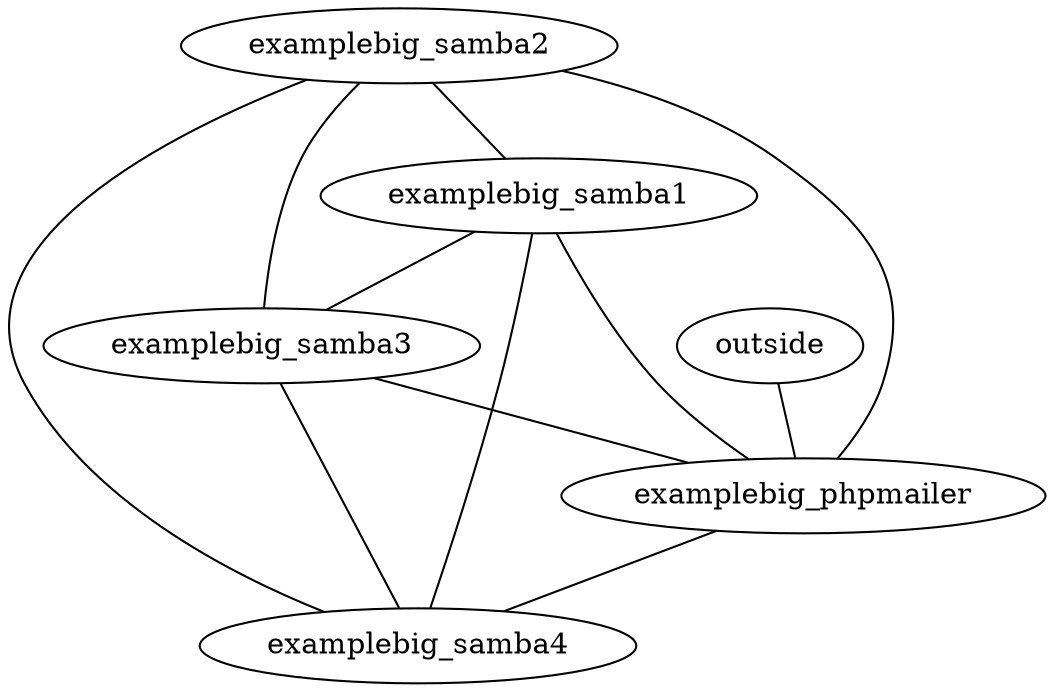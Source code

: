 // Topology Graph
graph {
	examplebig_samba2
	outside
	examplebig_samba1
	examplebig_samba3
	examplebig_phpmailer
	examplebig_samba4
	examplebig_samba2 -- examplebig_samba3 [contstraint=false]
	examplebig_phpmailer -- examplebig_samba4 [contstraint=false]
	examplebig_samba3 -- examplebig_phpmailer [contstraint=false]
	examplebig_samba1 -- examplebig_phpmailer [contstraint=false]
	examplebig_samba1 -- examplebig_samba3 [contstraint=false]
	examplebig_samba3 -- examplebig_samba4 [contstraint=false]
	examplebig_samba2 -- examplebig_samba4 [contstraint=false]
	examplebig_samba1 -- examplebig_samba4 [contstraint=false]
	examplebig_samba2 -- examplebig_samba1 [contstraint=false]
	examplebig_samba2 -- examplebig_phpmailer [contstraint=false]
	outside -- examplebig_phpmailer [contstraint=false]
}
